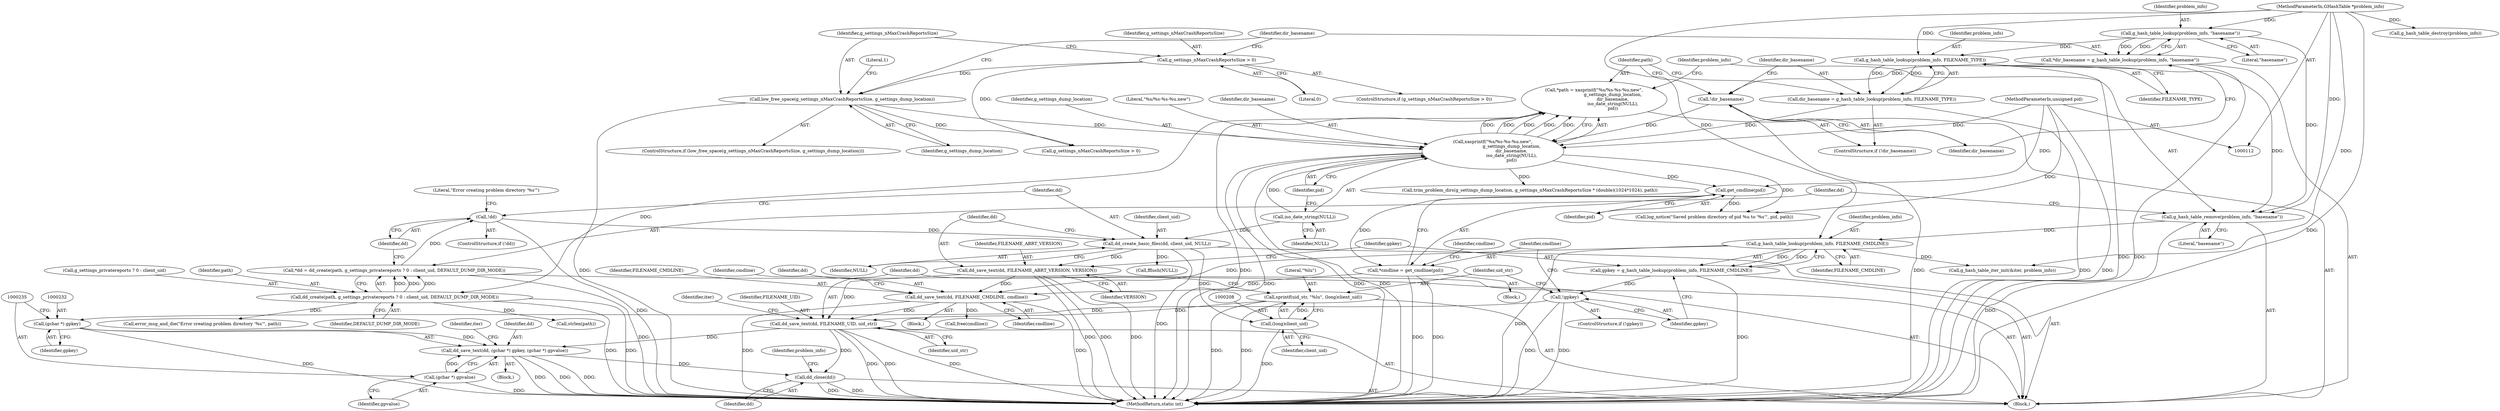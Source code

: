 digraph "0_abrt_8939398b82006ba1fec4ed491339fc075f43fc7c@API" {
"1000237" [label="(Call,dd_close(dd))"];
"1000210" [label="(Call,dd_save_text(dd, FILENAME_UID, uid_str))"];
"1000175" [label="(Call,dd_save_text(dd, FILENAME_ABRT_VERSION, VERSION))"];
"1000171" [label="(Call,dd_create_basic_files(dd, client_uid, NULL))"];
"1000165" [label="(Call,!dd)"];
"1000155" [label="(Call,*dd = dd_create(path, g_settings_privatereports ? 0 : client_uid, DEFAULT_DUMP_DIR_MODE))"];
"1000157" [label="(Call,dd_create(path, g_settings_privatereports ? 0 : client_uid, DEFAULT_DUMP_DIR_MODE))"];
"1000142" [label="(Call,*path = xasprintf(\"%s/%s-%s-%u.new\",\n                           g_settings_dump_location,\n                           dir_basename,\n                           iso_date_string(NULL),\n                           pid))"];
"1000144" [label="(Call,xasprintf(\"%s/%s-%s-%u.new\",\n                           g_settings_dump_location,\n                           dir_basename,\n                           iso_date_string(NULL),\n                           pid))"];
"1000122" [label="(Call,low_free_space(g_settings_nMaxCrashReportsSize, g_settings_dump_location))"];
"1000117" [label="(Call,g_settings_nMaxCrashReportsSize > 0)"];
"1000134" [label="(Call,!dir_basename)"];
"1000128" [label="(Call,*dir_basename = g_hash_table_lookup(problem_info, \"basename\"))"];
"1000130" [label="(Call,g_hash_table_lookup(problem_info, \"basename\"))"];
"1000113" [label="(MethodParameterIn,GHashTable *problem_info)"];
"1000136" [label="(Call,dir_basename = g_hash_table_lookup(problem_info, FILENAME_TYPE))"];
"1000138" [label="(Call,g_hash_table_lookup(problem_info, FILENAME_TYPE))"];
"1000148" [label="(Call,iso_date_string(NULL))"];
"1000114" [label="(MethodParameterIn,unsigned pid)"];
"1000197" [label="(Call,dd_save_text(dd, FILENAME_CMDLINE, cmdline))"];
"1000182" [label="(Call,g_hash_table_lookup(problem_info, FILENAME_CMDLINE))"];
"1000151" [label="(Call,g_hash_table_remove(problem_info, \"basename\"))"];
"1000190" [label="(Call,*cmdline = get_cmdline(pid))"];
"1000192" [label="(Call,get_cmdline(pid))"];
"1000204" [label="(Call,sprintf(uid_str, \"%lu\", (long)client_uid))"];
"1000207" [label="(Call,(long)client_uid)"];
"1000229" [label="(Call,dd_save_text(dd, (gchar *) gpkey, (gchar *) gpvalue))"];
"1000231" [label="(Call,(gchar *) gpkey)"];
"1000186" [label="(Call,!gpkey)"];
"1000180" [label="(Call,gpkey = g_hash_table_lookup(problem_info, FILENAME_CMDLINE))"];
"1000234" [label="(Call,(gchar *) gpvalue)"];
"1000171" [label="(Call,dd_create_basic_files(dd, client_uid, NULL))"];
"1000193" [label="(Identifier,pid)"];
"1000202" [label="(Identifier,cmdline)"];
"1000156" [label="(Identifier,dd)"];
"1000129" [label="(Identifier,dir_basename)"];
"1000184" [label="(Identifier,FILENAME_CMDLINE)"];
"1000165" [label="(Call,!dd)"];
"1000233" [label="(Identifier,gpkey)"];
"1000152" [label="(Identifier,problem_info)"];
"1000210" [label="(Call,dd_save_text(dd, FILENAME_UID, uid_str))"];
"1000212" [label="(Identifier,FILENAME_UID)"];
"1000218" [label="(Identifier,iter)"];
"1000157" [label="(Call,dd_create(path, g_settings_privatereports ? 0 : client_uid, DEFAULT_DUMP_DIR_MODE))"];
"1000223" [label="(Identifier,iter)"];
"1000139" [label="(Identifier,problem_info)"];
"1000159" [label="(Call,g_settings_privatereports ? 0 : client_uid)"];
"1000262" [label="(Call,log_notice(\"Saved problem directory of pid %u to '%s'\", pid, path))"];
"1000186" [label="(Call,!gpkey)"];
"1000188" [label="(Block,)"];
"1000200" [label="(Identifier,cmdline)"];
"1000187" [label="(Identifier,gpkey)"];
"1000183" [label="(Identifier,problem_info)"];
"1000138" [label="(Call,g_hash_table_lookup(problem_info, FILENAME_TYPE))"];
"1000140" [label="(Identifier,FILENAME_TYPE)"];
"1000172" [label="(Identifier,dd)"];
"1000117" [label="(Call,g_settings_nMaxCrashReportsSize > 0)"];
"1000168" [label="(Call,error_msg_and_die(\"Error creating problem directory '%s'\", path))"];
"1000181" [label="(Identifier,gpkey)"];
"1000174" [label="(Identifier,NULL)"];
"1000204" [label="(Call,sprintf(uid_str, \"%lu\", (long)client_uid))"];
"1000137" [label="(Identifier,dir_basename)"];
"1000234" [label="(Call,(gchar *) gpvalue)"];
"1000124" [label="(Identifier,g_settings_dump_location)"];
"1000176" [label="(Identifier,dd)"];
"1000147" [label="(Identifier,dir_basename)"];
"1000146" [label="(Identifier,g_settings_dump_location)"];
"1000268" [label="(Call,fflush(NULL))"];
"1000198" [label="(Identifier,dd)"];
"1000213" [label="(Identifier,uid_str)"];
"1000122" [label="(Call,low_free_space(g_settings_nMaxCrashReportsSize, g_settings_dump_location))"];
"1000175" [label="(Call,dd_save_text(dd, FILENAME_ABRT_VERSION, VERSION))"];
"1000178" [label="(Identifier,VERSION)"];
"1000228" [label="(Block,)"];
"1000143" [label="(Identifier,path)"];
"1000115" [label="(Block,)"];
"1000166" [label="(Identifier,dd)"];
"1000173" [label="(Identifier,client_uid)"];
"1000128" [label="(Call,*dir_basename = g_hash_table_lookup(problem_info, \"basename\"))"];
"1000113" [label="(MethodParameterIn,GHashTable *problem_info)"];
"1000134" [label="(Call,!dir_basename)"];
"1000240" [label="(Identifier,problem_info)"];
"1000169" [label="(Literal,\"Error creating problem directory '%s'\")"];
"1000236" [label="(Identifier,gpvalue)"];
"1000280" [label="(Call,trim_problem_dirs(g_settings_dump_location, g_settings_nMaxCrashReportsSize * (double)(1024*1024), path))"];
"1000196" [label="(Block,)"];
"1000144" [label="(Call,xasprintf(\"%s/%s-%s-%u.new\",\n                           g_settings_dump_location,\n                           dir_basename,\n                           iso_date_string(NULL),\n                           pid))"];
"1000150" [label="(Identifier,pid)"];
"1000151" [label="(Call,g_hash_table_remove(problem_info, \"basename\"))"];
"1000126" [label="(Literal,1)"];
"1000153" [label="(Literal,\"basename\")"];
"1000294" [label="(MethodReturn,static int)"];
"1000164" [label="(ControlStructure,if (!dd))"];
"1000229" [label="(Call,dd_save_text(dd, (gchar *) gpkey, (gchar *) gpvalue))"];
"1000177" [label="(Identifier,FILENAME_ABRT_VERSION)"];
"1000192" [label="(Call,get_cmdline(pid))"];
"1000195" [label="(Identifier,cmdline)"];
"1000231" [label="(Call,(gchar *) gpkey)"];
"1000182" [label="(Call,g_hash_table_lookup(problem_info, FILENAME_CMDLINE))"];
"1000131" [label="(Identifier,problem_info)"];
"1000132" [label="(Literal,\"basename\")"];
"1000148" [label="(Call,iso_date_string(NULL))"];
"1000123" [label="(Identifier,g_settings_nMaxCrashReportsSize)"];
"1000237" [label="(Call,dd_close(dd))"];
"1000209" [label="(Identifier,client_uid)"];
"1000145" [label="(Literal,\"%s/%s-%s-%u.new\")"];
"1000206" [label="(Literal,\"%lu\")"];
"1000142" [label="(Call,*path = xasprintf(\"%s/%s-%s-%u.new\",\n                           g_settings_dump_location,\n                           dir_basename,\n                           iso_date_string(NULL),\n                           pid))"];
"1000135" [label="(Identifier,dir_basename)"];
"1000205" [label="(Identifier,uid_str)"];
"1000207" [label="(Call,(long)client_uid)"];
"1000185" [label="(ControlStructure,if (!gpkey))"];
"1000130" [label="(Call,g_hash_table_lookup(problem_info, \"basename\"))"];
"1000238" [label="(Identifier,dd)"];
"1000149" [label="(Identifier,NULL)"];
"1000121" [label="(ControlStructure,if (low_free_space(g_settings_nMaxCrashReportsSize, g_settings_dump_location)))"];
"1000211" [label="(Identifier,dd)"];
"1000201" [label="(Call,free(cmdline))"];
"1000197" [label="(Call,dd_save_text(dd, FILENAME_CMDLINE, cmdline))"];
"1000180" [label="(Call,gpkey = g_hash_table_lookup(problem_info, FILENAME_CMDLINE))"];
"1000276" [label="(Call,g_settings_nMaxCrashReportsSize > 0)"];
"1000118" [label="(Identifier,g_settings_nMaxCrashReportsSize)"];
"1000119" [label="(Literal,0)"];
"1000216" [label="(Call,g_hash_table_iter_init(&iter, problem_info))"];
"1000114" [label="(MethodParameterIn,unsigned pid)"];
"1000163" [label="(Identifier,DEFAULT_DUMP_DIR_MODE)"];
"1000190" [label="(Call,*cmdline = get_cmdline(pid))"];
"1000136" [label="(Call,dir_basename = g_hash_table_lookup(problem_info, FILENAME_TYPE))"];
"1000191" [label="(Identifier,cmdline)"];
"1000247" [label="(Call,strlen(path))"];
"1000155" [label="(Call,*dd = dd_create(path, g_settings_privatereports ? 0 : client_uid, DEFAULT_DUMP_DIR_MODE))"];
"1000116" [label="(ControlStructure,if (g_settings_nMaxCrashReportsSize > 0))"];
"1000158" [label="(Identifier,path)"];
"1000133" [label="(ControlStructure,if (!dir_basename))"];
"1000199" [label="(Identifier,FILENAME_CMDLINE)"];
"1000230" [label="(Identifier,dd)"];
"1000239" [label="(Call,g_hash_table_destroy(problem_info))"];
"1000237" -> "1000115"  [label="AST: "];
"1000237" -> "1000238"  [label="CFG: "];
"1000238" -> "1000237"  [label="AST: "];
"1000240" -> "1000237"  [label="CFG: "];
"1000237" -> "1000294"  [label="DDG: "];
"1000237" -> "1000294"  [label="DDG: "];
"1000210" -> "1000237"  [label="DDG: "];
"1000229" -> "1000237"  [label="DDG: "];
"1000210" -> "1000115"  [label="AST: "];
"1000210" -> "1000213"  [label="CFG: "];
"1000211" -> "1000210"  [label="AST: "];
"1000212" -> "1000210"  [label="AST: "];
"1000213" -> "1000210"  [label="AST: "];
"1000218" -> "1000210"  [label="CFG: "];
"1000210" -> "1000294"  [label="DDG: "];
"1000210" -> "1000294"  [label="DDG: "];
"1000210" -> "1000294"  [label="DDG: "];
"1000175" -> "1000210"  [label="DDG: "];
"1000197" -> "1000210"  [label="DDG: "];
"1000204" -> "1000210"  [label="DDG: "];
"1000210" -> "1000229"  [label="DDG: "];
"1000175" -> "1000115"  [label="AST: "];
"1000175" -> "1000178"  [label="CFG: "];
"1000176" -> "1000175"  [label="AST: "];
"1000177" -> "1000175"  [label="AST: "];
"1000178" -> "1000175"  [label="AST: "];
"1000181" -> "1000175"  [label="CFG: "];
"1000175" -> "1000294"  [label="DDG: "];
"1000175" -> "1000294"  [label="DDG: "];
"1000175" -> "1000294"  [label="DDG: "];
"1000171" -> "1000175"  [label="DDG: "];
"1000175" -> "1000197"  [label="DDG: "];
"1000171" -> "1000115"  [label="AST: "];
"1000171" -> "1000174"  [label="CFG: "];
"1000172" -> "1000171"  [label="AST: "];
"1000173" -> "1000171"  [label="AST: "];
"1000174" -> "1000171"  [label="AST: "];
"1000176" -> "1000171"  [label="CFG: "];
"1000171" -> "1000294"  [label="DDG: "];
"1000165" -> "1000171"  [label="DDG: "];
"1000148" -> "1000171"  [label="DDG: "];
"1000171" -> "1000207"  [label="DDG: "];
"1000171" -> "1000268"  [label="DDG: "];
"1000165" -> "1000164"  [label="AST: "];
"1000165" -> "1000166"  [label="CFG: "];
"1000166" -> "1000165"  [label="AST: "];
"1000169" -> "1000165"  [label="CFG: "];
"1000172" -> "1000165"  [label="CFG: "];
"1000165" -> "1000294"  [label="DDG: "];
"1000155" -> "1000165"  [label="DDG: "];
"1000155" -> "1000115"  [label="AST: "];
"1000155" -> "1000157"  [label="CFG: "];
"1000156" -> "1000155"  [label="AST: "];
"1000157" -> "1000155"  [label="AST: "];
"1000166" -> "1000155"  [label="CFG: "];
"1000155" -> "1000294"  [label="DDG: "];
"1000157" -> "1000155"  [label="DDG: "];
"1000157" -> "1000155"  [label="DDG: "];
"1000157" -> "1000155"  [label="DDG: "];
"1000157" -> "1000163"  [label="CFG: "];
"1000158" -> "1000157"  [label="AST: "];
"1000159" -> "1000157"  [label="AST: "];
"1000163" -> "1000157"  [label="AST: "];
"1000157" -> "1000294"  [label="DDG: "];
"1000157" -> "1000294"  [label="DDG: "];
"1000142" -> "1000157"  [label="DDG: "];
"1000157" -> "1000168"  [label="DDG: "];
"1000157" -> "1000247"  [label="DDG: "];
"1000142" -> "1000115"  [label="AST: "];
"1000142" -> "1000144"  [label="CFG: "];
"1000143" -> "1000142"  [label="AST: "];
"1000144" -> "1000142"  [label="AST: "];
"1000152" -> "1000142"  [label="CFG: "];
"1000142" -> "1000294"  [label="DDG: "];
"1000144" -> "1000142"  [label="DDG: "];
"1000144" -> "1000142"  [label="DDG: "];
"1000144" -> "1000142"  [label="DDG: "];
"1000144" -> "1000142"  [label="DDG: "];
"1000144" -> "1000142"  [label="DDG: "];
"1000144" -> "1000150"  [label="CFG: "];
"1000145" -> "1000144"  [label="AST: "];
"1000146" -> "1000144"  [label="AST: "];
"1000147" -> "1000144"  [label="AST: "];
"1000148" -> "1000144"  [label="AST: "];
"1000150" -> "1000144"  [label="AST: "];
"1000144" -> "1000294"  [label="DDG: "];
"1000144" -> "1000294"  [label="DDG: "];
"1000144" -> "1000294"  [label="DDG: "];
"1000122" -> "1000144"  [label="DDG: "];
"1000134" -> "1000144"  [label="DDG: "];
"1000136" -> "1000144"  [label="DDG: "];
"1000148" -> "1000144"  [label="DDG: "];
"1000114" -> "1000144"  [label="DDG: "];
"1000144" -> "1000192"  [label="DDG: "];
"1000144" -> "1000262"  [label="DDG: "];
"1000144" -> "1000280"  [label="DDG: "];
"1000122" -> "1000121"  [label="AST: "];
"1000122" -> "1000124"  [label="CFG: "];
"1000123" -> "1000122"  [label="AST: "];
"1000124" -> "1000122"  [label="AST: "];
"1000126" -> "1000122"  [label="CFG: "];
"1000129" -> "1000122"  [label="CFG: "];
"1000122" -> "1000294"  [label="DDG: "];
"1000117" -> "1000122"  [label="DDG: "];
"1000122" -> "1000276"  [label="DDG: "];
"1000117" -> "1000116"  [label="AST: "];
"1000117" -> "1000119"  [label="CFG: "];
"1000118" -> "1000117"  [label="AST: "];
"1000119" -> "1000117"  [label="AST: "];
"1000123" -> "1000117"  [label="CFG: "];
"1000129" -> "1000117"  [label="CFG: "];
"1000117" -> "1000276"  [label="DDG: "];
"1000134" -> "1000133"  [label="AST: "];
"1000134" -> "1000135"  [label="CFG: "];
"1000135" -> "1000134"  [label="AST: "];
"1000137" -> "1000134"  [label="CFG: "];
"1000143" -> "1000134"  [label="CFG: "];
"1000134" -> "1000294"  [label="DDG: "];
"1000128" -> "1000134"  [label="DDG: "];
"1000128" -> "1000115"  [label="AST: "];
"1000128" -> "1000130"  [label="CFG: "];
"1000129" -> "1000128"  [label="AST: "];
"1000130" -> "1000128"  [label="AST: "];
"1000135" -> "1000128"  [label="CFG: "];
"1000128" -> "1000294"  [label="DDG: "];
"1000130" -> "1000128"  [label="DDG: "];
"1000130" -> "1000128"  [label="DDG: "];
"1000130" -> "1000132"  [label="CFG: "];
"1000131" -> "1000130"  [label="AST: "];
"1000132" -> "1000130"  [label="AST: "];
"1000113" -> "1000130"  [label="DDG: "];
"1000130" -> "1000138"  [label="DDG: "];
"1000130" -> "1000151"  [label="DDG: "];
"1000113" -> "1000112"  [label="AST: "];
"1000113" -> "1000294"  [label="DDG: "];
"1000113" -> "1000138"  [label="DDG: "];
"1000113" -> "1000151"  [label="DDG: "];
"1000113" -> "1000182"  [label="DDG: "];
"1000113" -> "1000216"  [label="DDG: "];
"1000113" -> "1000239"  [label="DDG: "];
"1000136" -> "1000133"  [label="AST: "];
"1000136" -> "1000138"  [label="CFG: "];
"1000137" -> "1000136"  [label="AST: "];
"1000138" -> "1000136"  [label="AST: "];
"1000143" -> "1000136"  [label="CFG: "];
"1000136" -> "1000294"  [label="DDG: "];
"1000138" -> "1000136"  [label="DDG: "];
"1000138" -> "1000136"  [label="DDG: "];
"1000138" -> "1000140"  [label="CFG: "];
"1000139" -> "1000138"  [label="AST: "];
"1000140" -> "1000138"  [label="AST: "];
"1000138" -> "1000294"  [label="DDG: "];
"1000138" -> "1000151"  [label="DDG: "];
"1000148" -> "1000149"  [label="CFG: "];
"1000149" -> "1000148"  [label="AST: "];
"1000150" -> "1000148"  [label="CFG: "];
"1000114" -> "1000112"  [label="AST: "];
"1000114" -> "1000294"  [label="DDG: "];
"1000114" -> "1000192"  [label="DDG: "];
"1000114" -> "1000262"  [label="DDG: "];
"1000197" -> "1000196"  [label="AST: "];
"1000197" -> "1000200"  [label="CFG: "];
"1000198" -> "1000197"  [label="AST: "];
"1000199" -> "1000197"  [label="AST: "];
"1000200" -> "1000197"  [label="AST: "];
"1000202" -> "1000197"  [label="CFG: "];
"1000197" -> "1000294"  [label="DDG: "];
"1000197" -> "1000294"  [label="DDG: "];
"1000182" -> "1000197"  [label="DDG: "];
"1000190" -> "1000197"  [label="DDG: "];
"1000197" -> "1000201"  [label="DDG: "];
"1000182" -> "1000180"  [label="AST: "];
"1000182" -> "1000184"  [label="CFG: "];
"1000183" -> "1000182"  [label="AST: "];
"1000184" -> "1000182"  [label="AST: "];
"1000180" -> "1000182"  [label="CFG: "];
"1000182" -> "1000294"  [label="DDG: "];
"1000182" -> "1000180"  [label="DDG: "];
"1000182" -> "1000180"  [label="DDG: "];
"1000151" -> "1000182"  [label="DDG: "];
"1000182" -> "1000216"  [label="DDG: "];
"1000151" -> "1000115"  [label="AST: "];
"1000151" -> "1000153"  [label="CFG: "];
"1000152" -> "1000151"  [label="AST: "];
"1000153" -> "1000151"  [label="AST: "];
"1000156" -> "1000151"  [label="CFG: "];
"1000151" -> "1000294"  [label="DDG: "];
"1000190" -> "1000188"  [label="AST: "];
"1000190" -> "1000192"  [label="CFG: "];
"1000191" -> "1000190"  [label="AST: "];
"1000192" -> "1000190"  [label="AST: "];
"1000195" -> "1000190"  [label="CFG: "];
"1000190" -> "1000294"  [label="DDG: "];
"1000190" -> "1000294"  [label="DDG: "];
"1000192" -> "1000190"  [label="DDG: "];
"1000192" -> "1000193"  [label="CFG: "];
"1000193" -> "1000192"  [label="AST: "];
"1000192" -> "1000262"  [label="DDG: "];
"1000204" -> "1000115"  [label="AST: "];
"1000204" -> "1000207"  [label="CFG: "];
"1000205" -> "1000204"  [label="AST: "];
"1000206" -> "1000204"  [label="AST: "];
"1000207" -> "1000204"  [label="AST: "];
"1000211" -> "1000204"  [label="CFG: "];
"1000204" -> "1000294"  [label="DDG: "];
"1000204" -> "1000294"  [label="DDG: "];
"1000207" -> "1000204"  [label="DDG: "];
"1000207" -> "1000209"  [label="CFG: "];
"1000208" -> "1000207"  [label="AST: "];
"1000209" -> "1000207"  [label="AST: "];
"1000207" -> "1000294"  [label="DDG: "];
"1000229" -> "1000228"  [label="AST: "];
"1000229" -> "1000234"  [label="CFG: "];
"1000230" -> "1000229"  [label="AST: "];
"1000231" -> "1000229"  [label="AST: "];
"1000234" -> "1000229"  [label="AST: "];
"1000223" -> "1000229"  [label="CFG: "];
"1000229" -> "1000294"  [label="DDG: "];
"1000229" -> "1000294"  [label="DDG: "];
"1000229" -> "1000294"  [label="DDG: "];
"1000231" -> "1000229"  [label="DDG: "];
"1000234" -> "1000229"  [label="DDG: "];
"1000231" -> "1000233"  [label="CFG: "];
"1000232" -> "1000231"  [label="AST: "];
"1000233" -> "1000231"  [label="AST: "];
"1000235" -> "1000231"  [label="CFG: "];
"1000231" -> "1000294"  [label="DDG: "];
"1000186" -> "1000231"  [label="DDG: "];
"1000186" -> "1000185"  [label="AST: "];
"1000186" -> "1000187"  [label="CFG: "];
"1000187" -> "1000186"  [label="AST: "];
"1000191" -> "1000186"  [label="CFG: "];
"1000205" -> "1000186"  [label="CFG: "];
"1000186" -> "1000294"  [label="DDG: "];
"1000186" -> "1000294"  [label="DDG: "];
"1000180" -> "1000186"  [label="DDG: "];
"1000180" -> "1000115"  [label="AST: "];
"1000181" -> "1000180"  [label="AST: "];
"1000187" -> "1000180"  [label="CFG: "];
"1000180" -> "1000294"  [label="DDG: "];
"1000234" -> "1000236"  [label="CFG: "];
"1000235" -> "1000234"  [label="AST: "];
"1000236" -> "1000234"  [label="AST: "];
"1000234" -> "1000294"  [label="DDG: "];
}
